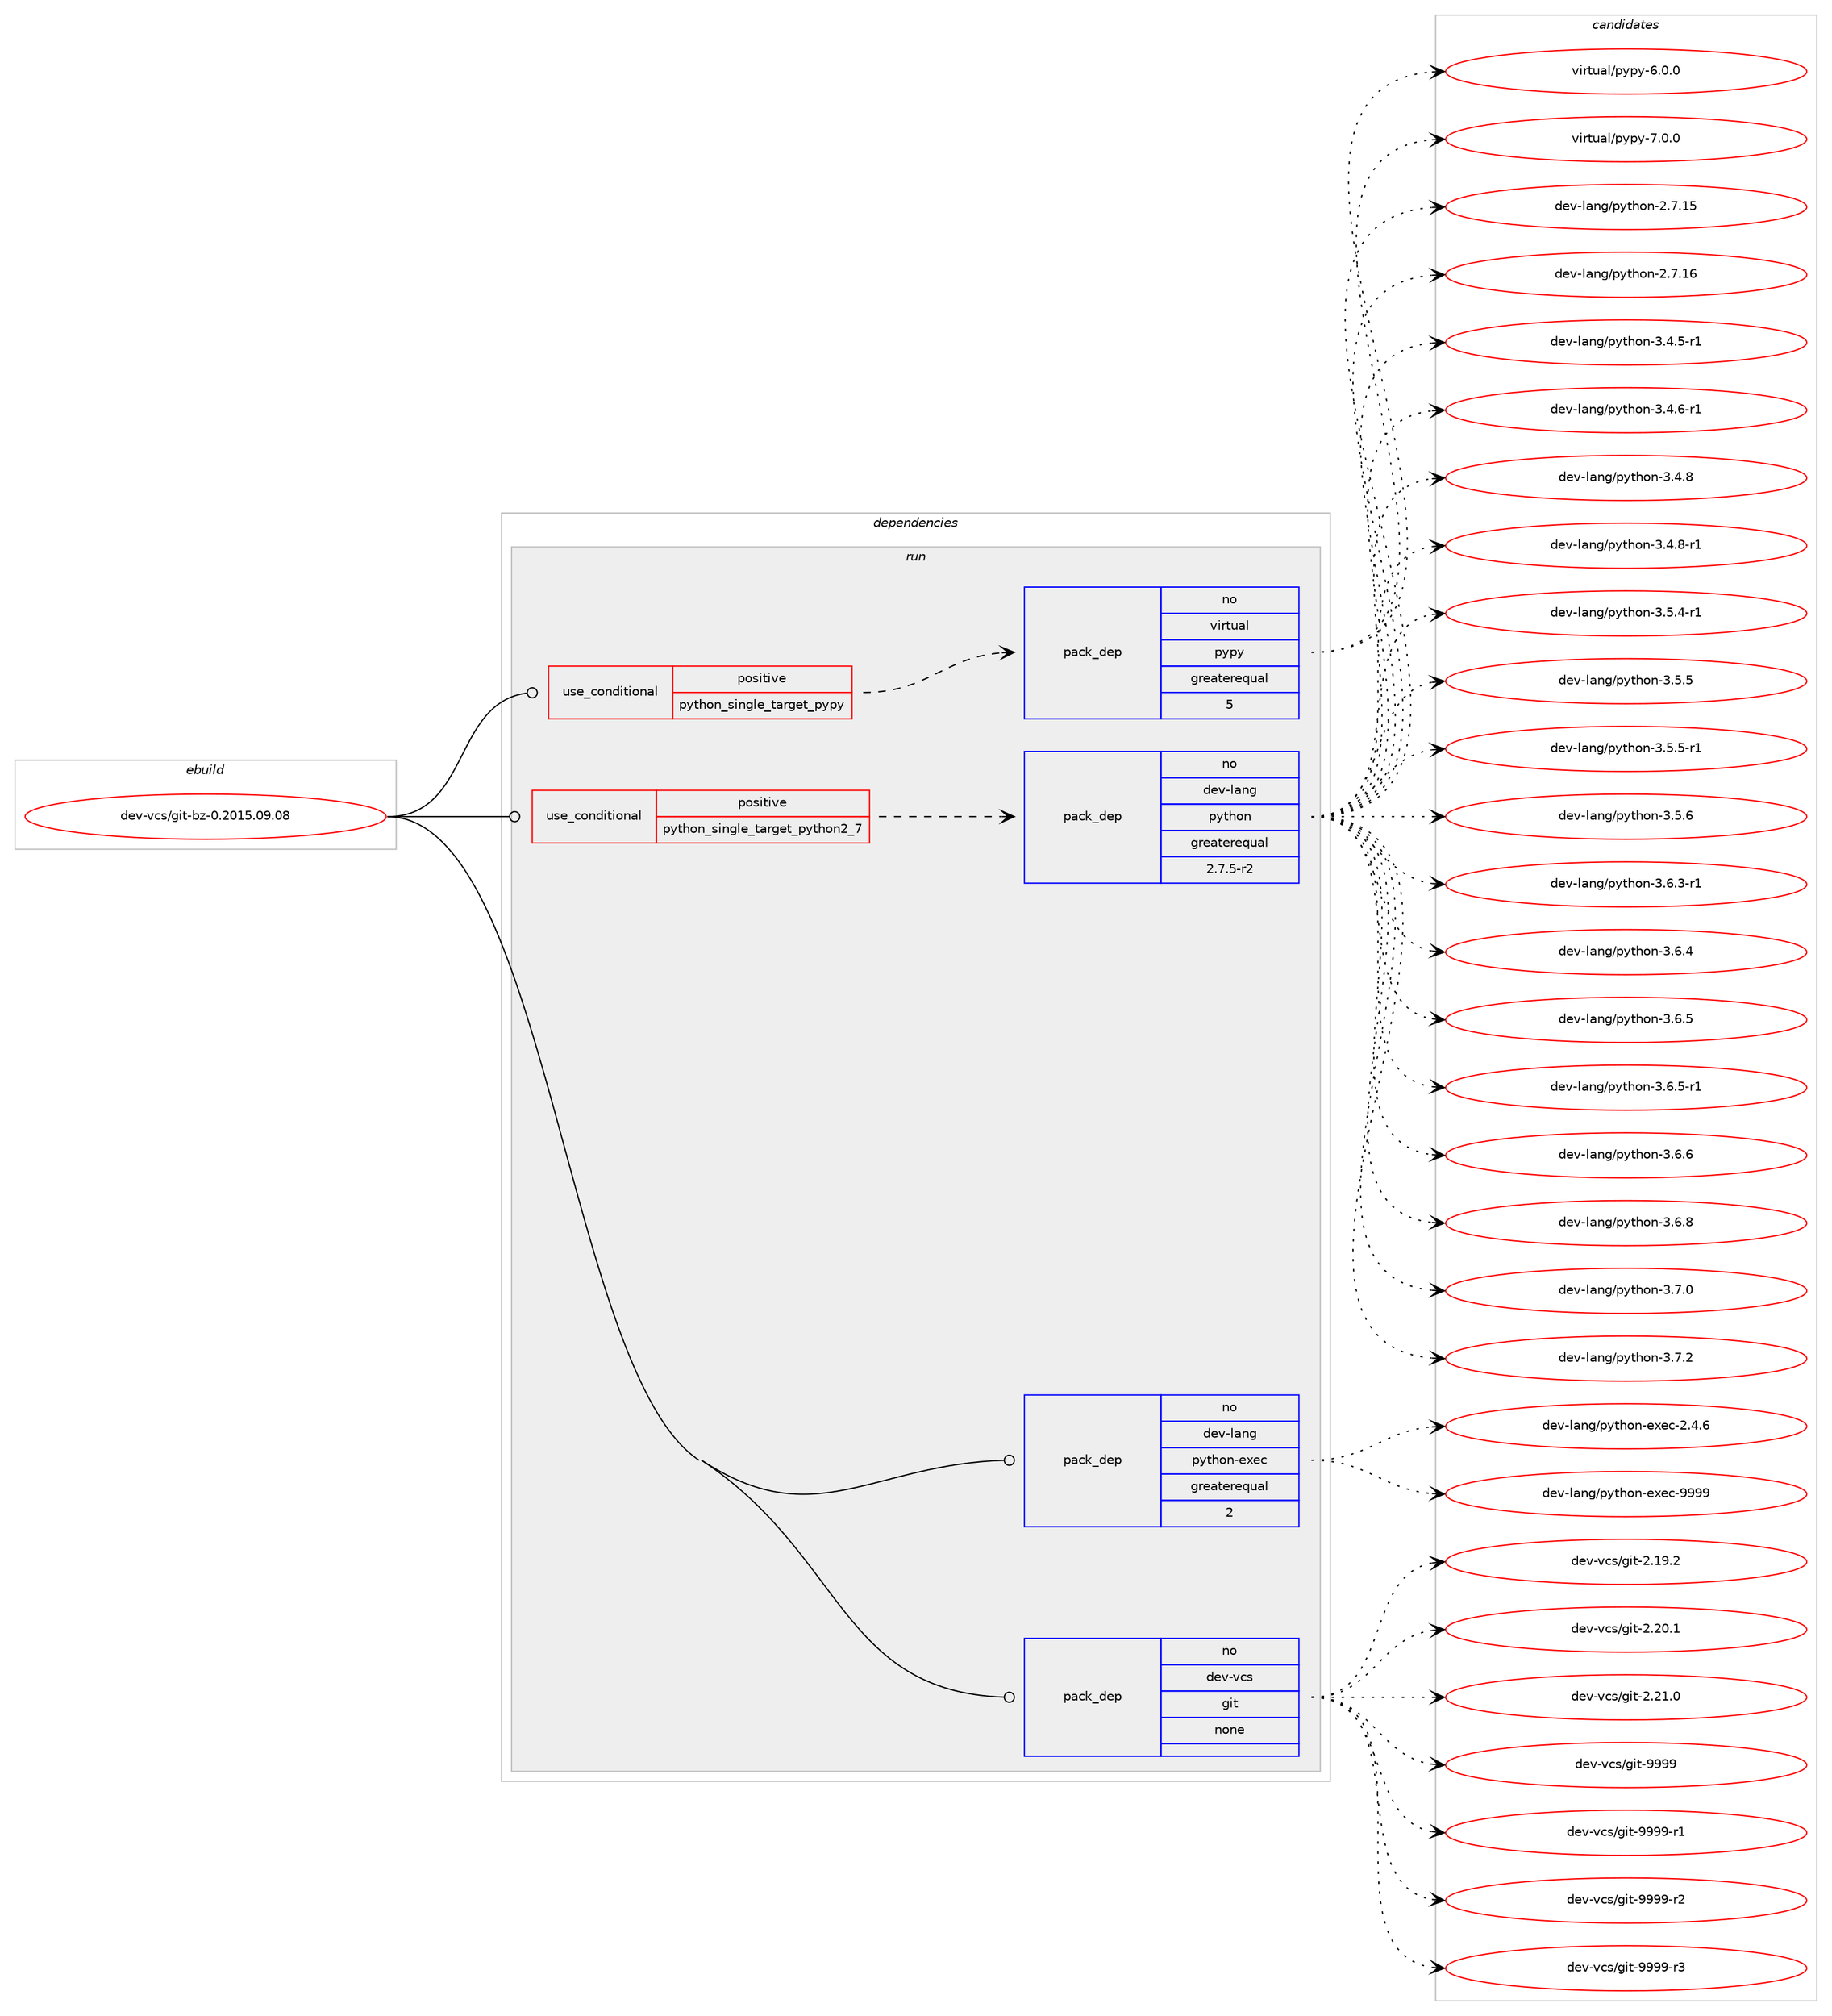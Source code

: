 digraph prolog {

# *************
# Graph options
# *************

newrank=true;
concentrate=true;
compound=true;
graph [rankdir=LR,fontname=Helvetica,fontsize=10,ranksep=1.5];#, ranksep=2.5, nodesep=0.2];
edge  [arrowhead=vee];
node  [fontname=Helvetica,fontsize=10];

# **********
# The ebuild
# **********

subgraph cluster_leftcol {
color=gray;
rank=same;
label=<<i>ebuild</i>>;
id [label="dev-vcs/git-bz-0.2015.09.08", color=red, width=4, href="../dev-vcs/git-bz-0.2015.09.08.svg"];
}

# ****************
# The dependencies
# ****************

subgraph cluster_midcol {
color=gray;
label=<<i>dependencies</i>>;
subgraph cluster_compile {
fillcolor="#eeeeee";
style=filled;
label=<<i>compile</i>>;
}
subgraph cluster_compileandrun {
fillcolor="#eeeeee";
style=filled;
label=<<i>compile and run</i>>;
}
subgraph cluster_run {
fillcolor="#eeeeee";
style=filled;
label=<<i>run</i>>;
subgraph cond425542 {
dependency1551325 [label=<<TABLE BORDER="0" CELLBORDER="1" CELLSPACING="0" CELLPADDING="4"><TR><TD ROWSPAN="3" CELLPADDING="10">use_conditional</TD></TR><TR><TD>positive</TD></TR><TR><TD>python_single_target_pypy</TD></TR></TABLE>>, shape=none, color=red];
subgraph pack1102031 {
dependency1551326 [label=<<TABLE BORDER="0" CELLBORDER="1" CELLSPACING="0" CELLPADDING="4" WIDTH="220"><TR><TD ROWSPAN="6" CELLPADDING="30">pack_dep</TD></TR><TR><TD WIDTH="110">no</TD></TR><TR><TD>virtual</TD></TR><TR><TD>pypy</TD></TR><TR><TD>greaterequal</TD></TR><TR><TD>5</TD></TR></TABLE>>, shape=none, color=blue];
}
dependency1551325:e -> dependency1551326:w [weight=20,style="dashed",arrowhead="vee"];
}
id:e -> dependency1551325:w [weight=20,style="solid",arrowhead="odot"];
subgraph cond425543 {
dependency1551327 [label=<<TABLE BORDER="0" CELLBORDER="1" CELLSPACING="0" CELLPADDING="4"><TR><TD ROWSPAN="3" CELLPADDING="10">use_conditional</TD></TR><TR><TD>positive</TD></TR><TR><TD>python_single_target_python2_7</TD></TR></TABLE>>, shape=none, color=red];
subgraph pack1102032 {
dependency1551328 [label=<<TABLE BORDER="0" CELLBORDER="1" CELLSPACING="0" CELLPADDING="4" WIDTH="220"><TR><TD ROWSPAN="6" CELLPADDING="30">pack_dep</TD></TR><TR><TD WIDTH="110">no</TD></TR><TR><TD>dev-lang</TD></TR><TR><TD>python</TD></TR><TR><TD>greaterequal</TD></TR><TR><TD>2.7.5-r2</TD></TR></TABLE>>, shape=none, color=blue];
}
dependency1551327:e -> dependency1551328:w [weight=20,style="dashed",arrowhead="vee"];
}
id:e -> dependency1551327:w [weight=20,style="solid",arrowhead="odot"];
subgraph pack1102033 {
dependency1551329 [label=<<TABLE BORDER="0" CELLBORDER="1" CELLSPACING="0" CELLPADDING="4" WIDTH="220"><TR><TD ROWSPAN="6" CELLPADDING="30">pack_dep</TD></TR><TR><TD WIDTH="110">no</TD></TR><TR><TD>dev-lang</TD></TR><TR><TD>python-exec</TD></TR><TR><TD>greaterequal</TD></TR><TR><TD>2</TD></TR></TABLE>>, shape=none, color=blue];
}
id:e -> dependency1551329:w [weight=20,style="solid",arrowhead="odot"];
subgraph pack1102034 {
dependency1551330 [label=<<TABLE BORDER="0" CELLBORDER="1" CELLSPACING="0" CELLPADDING="4" WIDTH="220"><TR><TD ROWSPAN="6" CELLPADDING="30">pack_dep</TD></TR><TR><TD WIDTH="110">no</TD></TR><TR><TD>dev-vcs</TD></TR><TR><TD>git</TD></TR><TR><TD>none</TD></TR><TR><TD></TD></TR></TABLE>>, shape=none, color=blue];
}
id:e -> dependency1551330:w [weight=20,style="solid",arrowhead="odot"];
}
}

# **************
# The candidates
# **************

subgraph cluster_choices {
rank=same;
color=gray;
label=<<i>candidates</i>>;

subgraph choice1102031 {
color=black;
nodesep=1;
choice1181051141161179710847112121112121455446484648 [label="virtual/pypy-6.0.0", color=red, width=4,href="../virtual/pypy-6.0.0.svg"];
choice1181051141161179710847112121112121455546484648 [label="virtual/pypy-7.0.0", color=red, width=4,href="../virtual/pypy-7.0.0.svg"];
dependency1551326:e -> choice1181051141161179710847112121112121455446484648:w [style=dotted,weight="100"];
dependency1551326:e -> choice1181051141161179710847112121112121455546484648:w [style=dotted,weight="100"];
}
subgraph choice1102032 {
color=black;
nodesep=1;
choice10010111845108971101034711212111610411111045504655464953 [label="dev-lang/python-2.7.15", color=red, width=4,href="../dev-lang/python-2.7.15.svg"];
choice10010111845108971101034711212111610411111045504655464954 [label="dev-lang/python-2.7.16", color=red, width=4,href="../dev-lang/python-2.7.16.svg"];
choice1001011184510897110103471121211161041111104551465246534511449 [label="dev-lang/python-3.4.5-r1", color=red, width=4,href="../dev-lang/python-3.4.5-r1.svg"];
choice1001011184510897110103471121211161041111104551465246544511449 [label="dev-lang/python-3.4.6-r1", color=red, width=4,href="../dev-lang/python-3.4.6-r1.svg"];
choice100101118451089711010347112121116104111110455146524656 [label="dev-lang/python-3.4.8", color=red, width=4,href="../dev-lang/python-3.4.8.svg"];
choice1001011184510897110103471121211161041111104551465246564511449 [label="dev-lang/python-3.4.8-r1", color=red, width=4,href="../dev-lang/python-3.4.8-r1.svg"];
choice1001011184510897110103471121211161041111104551465346524511449 [label="dev-lang/python-3.5.4-r1", color=red, width=4,href="../dev-lang/python-3.5.4-r1.svg"];
choice100101118451089711010347112121116104111110455146534653 [label="dev-lang/python-3.5.5", color=red, width=4,href="../dev-lang/python-3.5.5.svg"];
choice1001011184510897110103471121211161041111104551465346534511449 [label="dev-lang/python-3.5.5-r1", color=red, width=4,href="../dev-lang/python-3.5.5-r1.svg"];
choice100101118451089711010347112121116104111110455146534654 [label="dev-lang/python-3.5.6", color=red, width=4,href="../dev-lang/python-3.5.6.svg"];
choice1001011184510897110103471121211161041111104551465446514511449 [label="dev-lang/python-3.6.3-r1", color=red, width=4,href="../dev-lang/python-3.6.3-r1.svg"];
choice100101118451089711010347112121116104111110455146544652 [label="dev-lang/python-3.6.4", color=red, width=4,href="../dev-lang/python-3.6.4.svg"];
choice100101118451089711010347112121116104111110455146544653 [label="dev-lang/python-3.6.5", color=red, width=4,href="../dev-lang/python-3.6.5.svg"];
choice1001011184510897110103471121211161041111104551465446534511449 [label="dev-lang/python-3.6.5-r1", color=red, width=4,href="../dev-lang/python-3.6.5-r1.svg"];
choice100101118451089711010347112121116104111110455146544654 [label="dev-lang/python-3.6.6", color=red, width=4,href="../dev-lang/python-3.6.6.svg"];
choice100101118451089711010347112121116104111110455146544656 [label="dev-lang/python-3.6.8", color=red, width=4,href="../dev-lang/python-3.6.8.svg"];
choice100101118451089711010347112121116104111110455146554648 [label="dev-lang/python-3.7.0", color=red, width=4,href="../dev-lang/python-3.7.0.svg"];
choice100101118451089711010347112121116104111110455146554650 [label="dev-lang/python-3.7.2", color=red, width=4,href="../dev-lang/python-3.7.2.svg"];
dependency1551328:e -> choice10010111845108971101034711212111610411111045504655464953:w [style=dotted,weight="100"];
dependency1551328:e -> choice10010111845108971101034711212111610411111045504655464954:w [style=dotted,weight="100"];
dependency1551328:e -> choice1001011184510897110103471121211161041111104551465246534511449:w [style=dotted,weight="100"];
dependency1551328:e -> choice1001011184510897110103471121211161041111104551465246544511449:w [style=dotted,weight="100"];
dependency1551328:e -> choice100101118451089711010347112121116104111110455146524656:w [style=dotted,weight="100"];
dependency1551328:e -> choice1001011184510897110103471121211161041111104551465246564511449:w [style=dotted,weight="100"];
dependency1551328:e -> choice1001011184510897110103471121211161041111104551465346524511449:w [style=dotted,weight="100"];
dependency1551328:e -> choice100101118451089711010347112121116104111110455146534653:w [style=dotted,weight="100"];
dependency1551328:e -> choice1001011184510897110103471121211161041111104551465346534511449:w [style=dotted,weight="100"];
dependency1551328:e -> choice100101118451089711010347112121116104111110455146534654:w [style=dotted,weight="100"];
dependency1551328:e -> choice1001011184510897110103471121211161041111104551465446514511449:w [style=dotted,weight="100"];
dependency1551328:e -> choice100101118451089711010347112121116104111110455146544652:w [style=dotted,weight="100"];
dependency1551328:e -> choice100101118451089711010347112121116104111110455146544653:w [style=dotted,weight="100"];
dependency1551328:e -> choice1001011184510897110103471121211161041111104551465446534511449:w [style=dotted,weight="100"];
dependency1551328:e -> choice100101118451089711010347112121116104111110455146544654:w [style=dotted,weight="100"];
dependency1551328:e -> choice100101118451089711010347112121116104111110455146544656:w [style=dotted,weight="100"];
dependency1551328:e -> choice100101118451089711010347112121116104111110455146554648:w [style=dotted,weight="100"];
dependency1551328:e -> choice100101118451089711010347112121116104111110455146554650:w [style=dotted,weight="100"];
}
subgraph choice1102033 {
color=black;
nodesep=1;
choice1001011184510897110103471121211161041111104510112010199455046524654 [label="dev-lang/python-exec-2.4.6", color=red, width=4,href="../dev-lang/python-exec-2.4.6.svg"];
choice10010111845108971101034711212111610411111045101120101994557575757 [label="dev-lang/python-exec-9999", color=red, width=4,href="../dev-lang/python-exec-9999.svg"];
dependency1551329:e -> choice1001011184510897110103471121211161041111104510112010199455046524654:w [style=dotted,weight="100"];
dependency1551329:e -> choice10010111845108971101034711212111610411111045101120101994557575757:w [style=dotted,weight="100"];
}
subgraph choice1102034 {
color=black;
nodesep=1;
choice10010111845118991154710310511645504649574650 [label="dev-vcs/git-2.19.2", color=red, width=4,href="../dev-vcs/git-2.19.2.svg"];
choice10010111845118991154710310511645504650484649 [label="dev-vcs/git-2.20.1", color=red, width=4,href="../dev-vcs/git-2.20.1.svg"];
choice10010111845118991154710310511645504650494648 [label="dev-vcs/git-2.21.0", color=red, width=4,href="../dev-vcs/git-2.21.0.svg"];
choice1001011184511899115471031051164557575757 [label="dev-vcs/git-9999", color=red, width=4,href="../dev-vcs/git-9999.svg"];
choice10010111845118991154710310511645575757574511449 [label="dev-vcs/git-9999-r1", color=red, width=4,href="../dev-vcs/git-9999-r1.svg"];
choice10010111845118991154710310511645575757574511450 [label="dev-vcs/git-9999-r2", color=red, width=4,href="../dev-vcs/git-9999-r2.svg"];
choice10010111845118991154710310511645575757574511451 [label="dev-vcs/git-9999-r3", color=red, width=4,href="../dev-vcs/git-9999-r3.svg"];
dependency1551330:e -> choice10010111845118991154710310511645504649574650:w [style=dotted,weight="100"];
dependency1551330:e -> choice10010111845118991154710310511645504650484649:w [style=dotted,weight="100"];
dependency1551330:e -> choice10010111845118991154710310511645504650494648:w [style=dotted,weight="100"];
dependency1551330:e -> choice1001011184511899115471031051164557575757:w [style=dotted,weight="100"];
dependency1551330:e -> choice10010111845118991154710310511645575757574511449:w [style=dotted,weight="100"];
dependency1551330:e -> choice10010111845118991154710310511645575757574511450:w [style=dotted,weight="100"];
dependency1551330:e -> choice10010111845118991154710310511645575757574511451:w [style=dotted,weight="100"];
}
}

}
